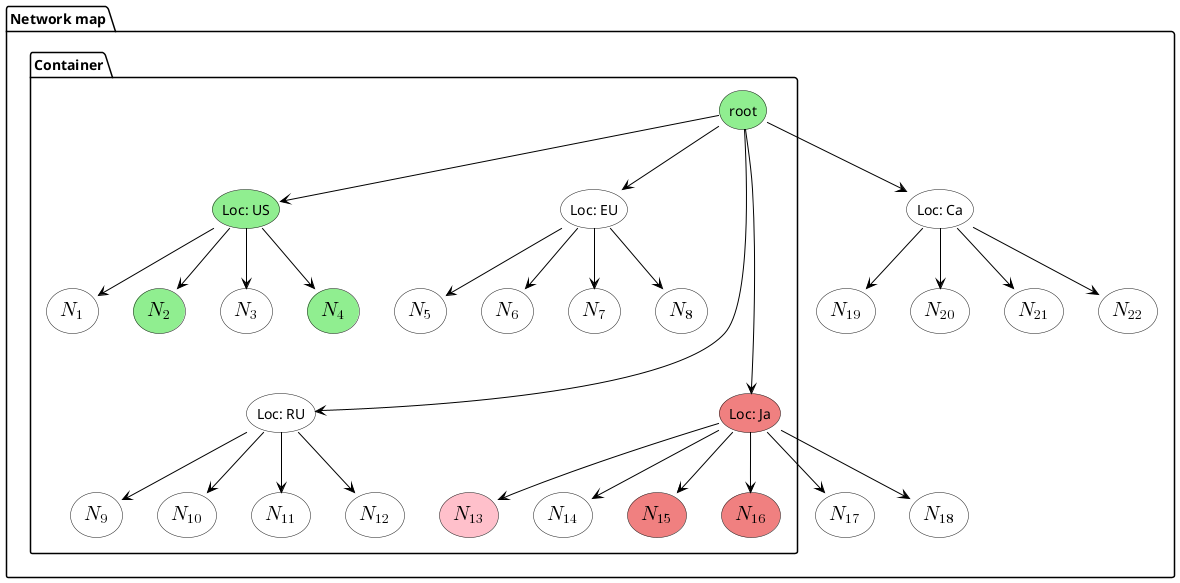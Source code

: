 @startuml

'skinparam monochrome true
skinparam shadowing false
skinparam ParticipantPadding 95
'title Message Style - Sequence Diagram


package "Network map" as NM {

@startuml

'skinparam monochrome true
skinparam shadowing false
skinparam ParticipantPadding 95
'title Message Style - Sequence Diagram


package "Network map" as NM {


storage "Loc: Ca" as CA #white

package "Container" as CN {
storage root #lightgreen
storage "Loc: US" as US #lightgreen
storage "Loc: EU" as EU #white
storage "Loc: RU" as RU #white
storage "Loc: Ja" as JA #lightcoral





storage "<math>N_1</math>" as N1 #white
storage "<math>N_2</math>" as N2 #lightgreen
storage "<math>N_3</math>" as N3 #white
storage "<math>N_4</math>" as N4 #lightgreen
storage "<math>N_5</math>" as N5  #white
storage "<math>N_6</math>" as N6  #white
storage "<math>N_7</math>" as N7  #white
storage "<math>N_8</math>" as N8  #white
storage "<math>N_9</math>" as N9  #white
storage "<math>N_10</math>" as N10  #white
storage "<math>N_11</math>" as N11  #white
storage "<math>N_12</math>" as N12  #white
storage "<math>N_13</math>" as N13 #pink
storage "<math>N_14</math>" as N14  #white
storage "<math>N_15</math>" as N15 #lightcoral
storage "<math>N_16</math>" as N16 #lightcoral



}

storage "<math>N_17</math>" as N17  #white
storage "<math>N_18</math>" as N18  #white
storage "<math>N_19</math>" as N19  #white
storage "<math>N_20</math>" as N20  #white
storage "<math>N_21</math>" as N21 #white
storage "<math>N_22</math>" as N22 #white

}

'N15 -[#0000FF]> N17 : replicate \nobject

root -down-> EU #black
root -down-> US #black
root -down---> RU #black
root -down---> JA #black

root -down-> CA #black

US -down-> N1 #black
US -down-> N2 #black
US -down-> N3 #black
US -down-> N4 #black

EU -down-> N5 #black
EU -down-> N6 #black
EU -down-> N7 #black
EU -down-> N8 #black

RU -down-> N9 #black
RU -down-> N10 #black
RU -down-> N11 #black
RU -down-> N12 #black

JA -down-> N13 #black
JA -down-> N14 #black
JA -down-> N15 #black
JA -down-> N16 #black

JA -down-> N17 #black
JA -down-> N18 #black

CA -down-> N19 #black
CA -down-> N20 #black
CA -down-> N21 #black
CA -down-> N22 #black

N1 -[hidden]right-> N2
N2 -[hidden]right-> N3
N3 -[hidden]right-> N4
N4 -[hidden]right-> N5
N5 -[hidden]right-> N6
N6 -[hidden]right-> N7
N7 -[hidden]right-> N8
N8 -[hidden]right-> N9
N9 -[hidden]right-> N10

N13 -[hidden]right-> N14
N14 -[hidden]right-> N15


@enduml